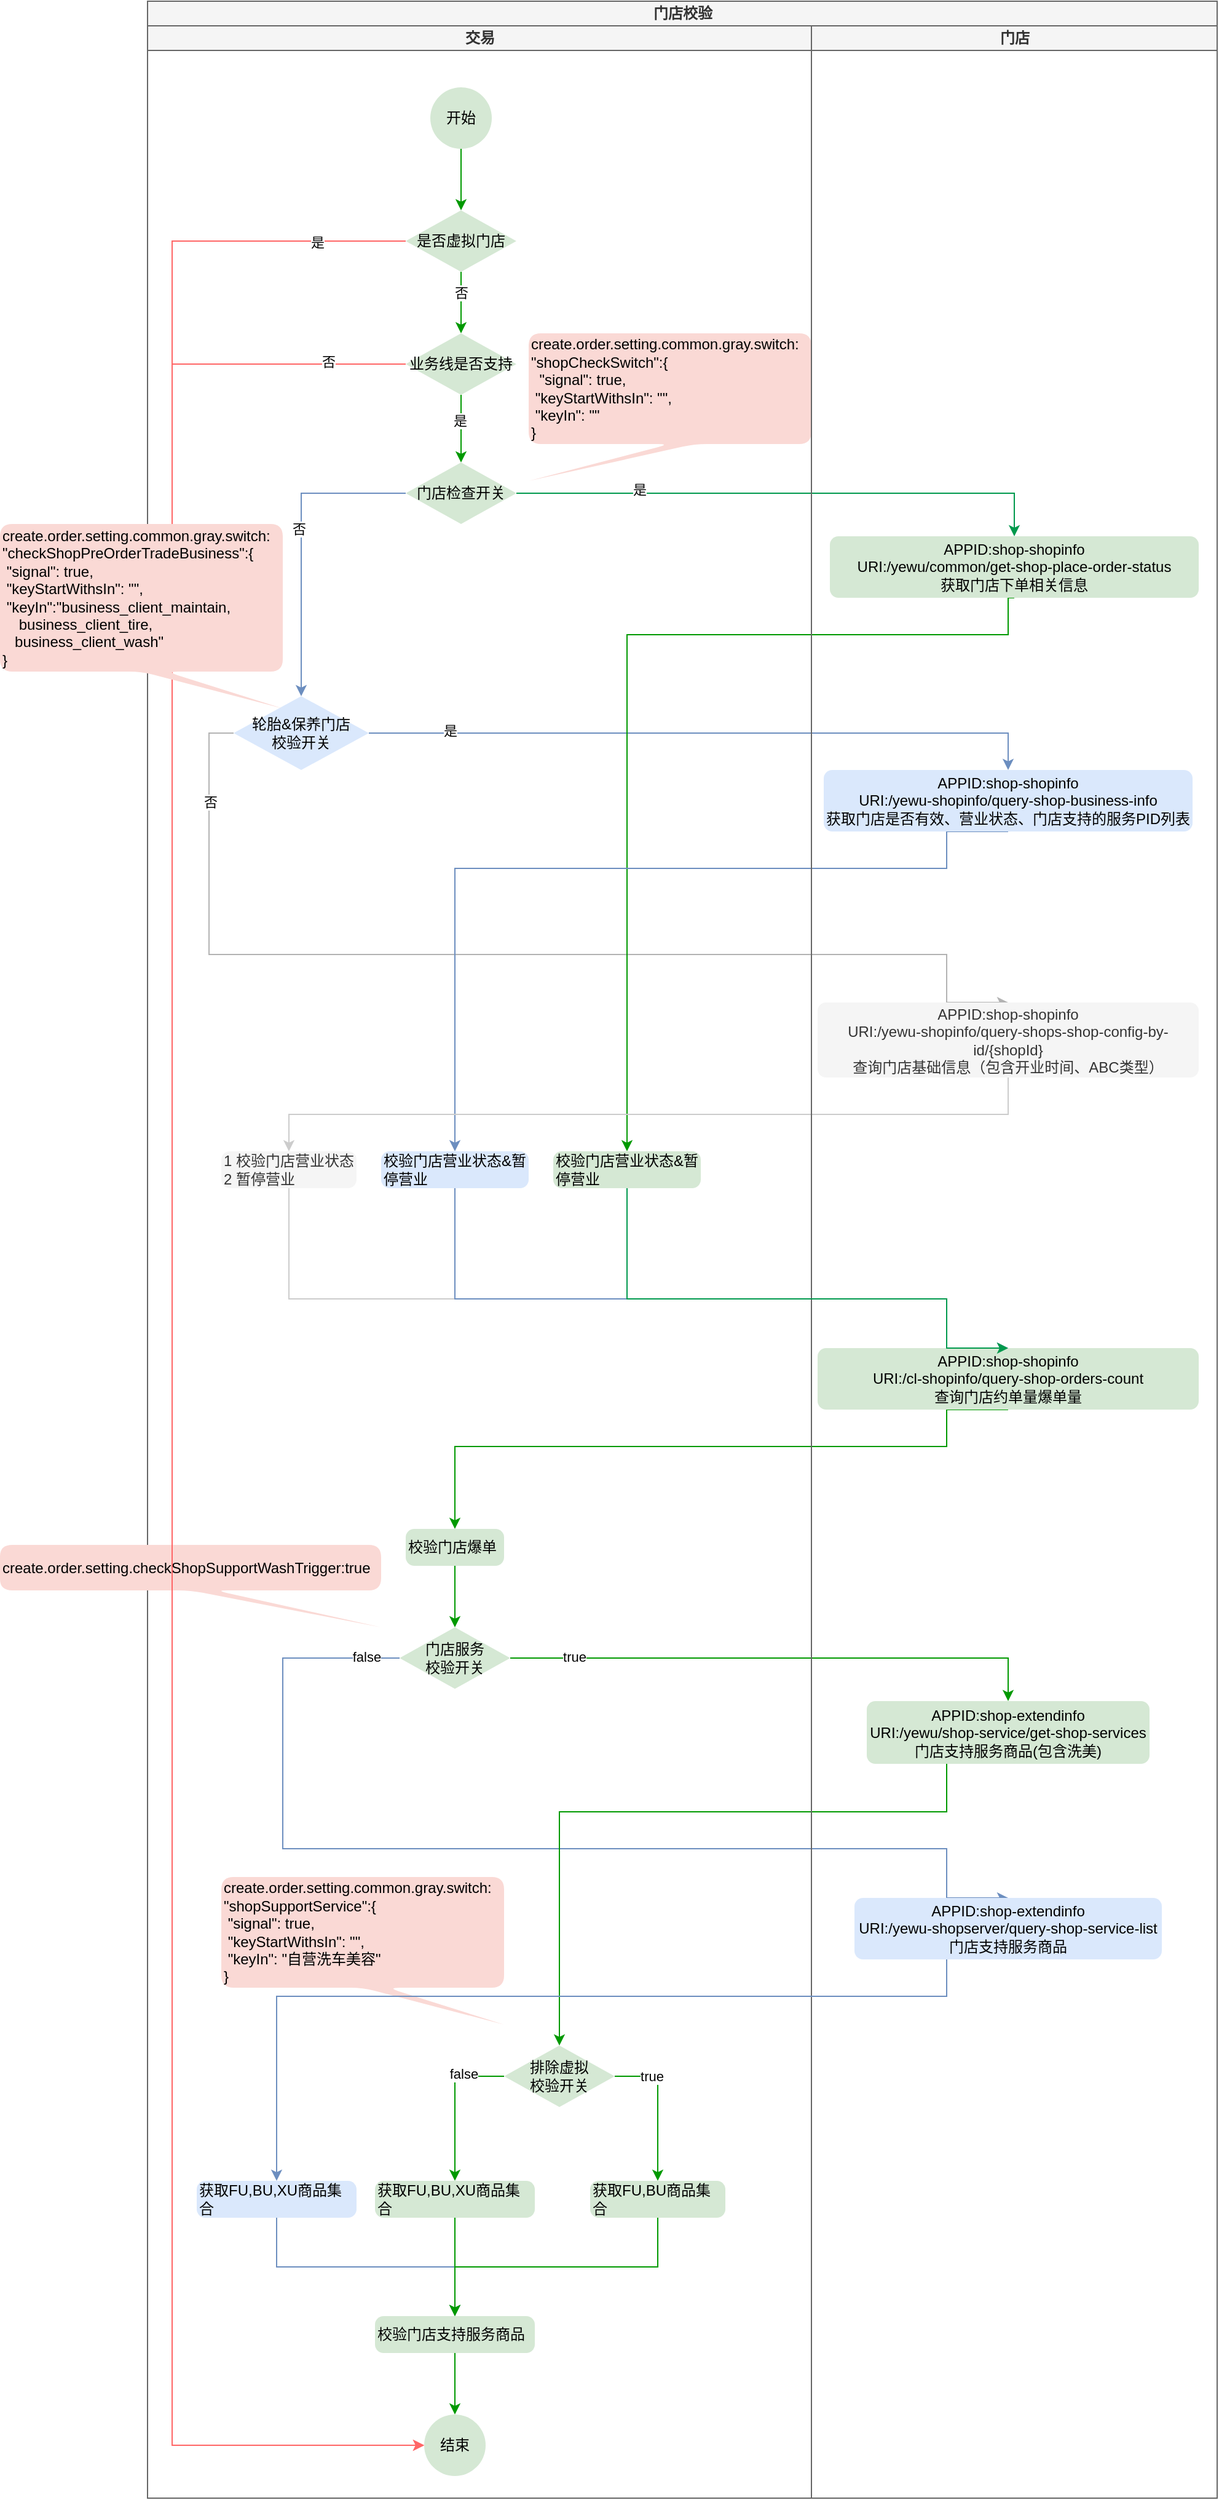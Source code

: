 <mxfile version="21.1.2" type="github">
  <diagram name="第 1 页" id="lylQPRJbhHLtNiqhlF0K">
    <mxGraphModel dx="1434" dy="708" grid="1" gridSize="10" guides="1" tooltips="1" connect="1" arrows="1" fold="1" page="1" pageScale="1" pageWidth="827" pageHeight="1169" math="0" shadow="0">
      <root>
        <mxCell id="0" />
        <mxCell id="1" parent="0" />
        <mxCell id="rHSOn81IW71_0ITYkw_M-21" value="门店校验" style="swimlane;childLayout=stackLayout;resizeParent=1;resizeParentMax=0;startSize=20;html=1;strokeColor=#666666;fillColor=#f5f5f5;fontColor=#333333;" vertex="1" parent="1">
          <mxGeometry x="190" y="520" width="870" height="2030" as="geometry" />
        </mxCell>
        <mxCell id="rHSOn81IW71_0ITYkw_M-42" style="edgeStyle=orthogonalEdgeStyle;rounded=0;orthogonalLoop=1;jettySize=auto;html=1;exitX=1;exitY=0.5;exitDx=0;exitDy=0;exitPerimeter=0;strokeColor=#00994D;" edge="1" parent="rHSOn81IW71_0ITYkw_M-21" source="rHSOn81IW71_0ITYkw_M-27" target="rHSOn81IW71_0ITYkw_M-33">
          <mxGeometry relative="1" as="geometry" />
        </mxCell>
        <mxCell id="rHSOn81IW71_0ITYkw_M-76" value="是" style="edgeLabel;html=1;align=center;verticalAlign=middle;resizable=0;points=[];" vertex="1" connectable="0" parent="rHSOn81IW71_0ITYkw_M-42">
          <mxGeometry x="-0.545" y="3" relative="1" as="geometry">
            <mxPoint as="offset" />
          </mxGeometry>
        </mxCell>
        <mxCell id="rHSOn81IW71_0ITYkw_M-45" style="edgeStyle=orthogonalEdgeStyle;rounded=0;orthogonalLoop=1;jettySize=auto;html=1;exitX=1;exitY=0.5;exitDx=0;exitDy=0;exitPerimeter=0;entryX=0.5;entryY=0;entryDx=0;entryDy=0;strokeColor=#6C8EBF;" edge="1" parent="rHSOn81IW71_0ITYkw_M-21" source="rHSOn81IW71_0ITYkw_M-30" target="rHSOn81IW71_0ITYkw_M-38">
          <mxGeometry relative="1" as="geometry" />
        </mxCell>
        <mxCell id="rHSOn81IW71_0ITYkw_M-78" value="是" style="edgeLabel;html=1;align=center;verticalAlign=middle;resizable=0;points=[];" vertex="1" connectable="0" parent="rHSOn81IW71_0ITYkw_M-45">
          <mxGeometry x="-0.762" y="2" relative="1" as="geometry">
            <mxPoint as="offset" />
          </mxGeometry>
        </mxCell>
        <mxCell id="rHSOn81IW71_0ITYkw_M-47" style="edgeStyle=orthogonalEdgeStyle;rounded=0;orthogonalLoop=1;jettySize=auto;html=1;entryX=0.5;entryY=0;entryDx=0;entryDy=0;exitX=0;exitY=0.5;exitDx=0;exitDy=0;exitPerimeter=0;strokeColor=#B3B3B3;" edge="1" parent="rHSOn81IW71_0ITYkw_M-21" source="rHSOn81IW71_0ITYkw_M-30" target="rHSOn81IW71_0ITYkw_M-40">
          <mxGeometry relative="1" as="geometry">
            <Array as="points">
              <mxPoint x="50" y="595" />
              <mxPoint x="50" y="775" />
              <mxPoint x="650" y="775" />
            </Array>
          </mxGeometry>
        </mxCell>
        <mxCell id="rHSOn81IW71_0ITYkw_M-79" value="否" style="edgeLabel;html=1;align=center;verticalAlign=middle;resizable=0;points=[];" vertex="1" connectable="0" parent="rHSOn81IW71_0ITYkw_M-47">
          <mxGeometry x="-0.83" y="1" relative="1" as="geometry">
            <mxPoint as="offset" />
          </mxGeometry>
        </mxCell>
        <mxCell id="rHSOn81IW71_0ITYkw_M-43" style="edgeStyle=orthogonalEdgeStyle;rounded=0;orthogonalLoop=1;jettySize=auto;html=1;exitX=0.5;exitY=1;exitDx=0;exitDy=0;strokeColor=#009900;" edge="1" parent="rHSOn81IW71_0ITYkw_M-21" source="rHSOn81IW71_0ITYkw_M-33" target="rHSOn81IW71_0ITYkw_M-50">
          <mxGeometry relative="1" as="geometry">
            <mxPoint x="370" y="935" as="targetPoint" />
            <Array as="points">
              <mxPoint x="700" y="485" />
              <mxPoint x="700" y="515" />
              <mxPoint x="390" y="515" />
            </Array>
          </mxGeometry>
        </mxCell>
        <mxCell id="rHSOn81IW71_0ITYkw_M-46" style="edgeStyle=orthogonalEdgeStyle;rounded=0;orthogonalLoop=1;jettySize=auto;html=1;exitX=0.5;exitY=1;exitDx=0;exitDy=0;strokeColor=#6C8EBF;entryX=0.5;entryY=0;entryDx=0;entryDy=0;" edge="1" parent="rHSOn81IW71_0ITYkw_M-21" source="rHSOn81IW71_0ITYkw_M-38" target="rHSOn81IW71_0ITYkw_M-51">
          <mxGeometry relative="1" as="geometry">
            <mxPoint x="240" y="935" as="targetPoint" />
            <Array as="points">
              <mxPoint x="650" y="705" />
              <mxPoint x="250" y="705" />
            </Array>
          </mxGeometry>
        </mxCell>
        <mxCell id="rHSOn81IW71_0ITYkw_M-49" style="edgeStyle=orthogonalEdgeStyle;rounded=0;orthogonalLoop=1;jettySize=auto;html=1;exitX=0.5;exitY=1;exitDx=0;exitDy=0;strokeColor=#CCCCCC;entryX=0.5;entryY=0;entryDx=0;entryDy=0;" edge="1" parent="rHSOn81IW71_0ITYkw_M-21" source="rHSOn81IW71_0ITYkw_M-40" target="rHSOn81IW71_0ITYkw_M-61">
          <mxGeometry relative="1" as="geometry">
            <mxPoint x="110" y="935" as="targetPoint" />
          </mxGeometry>
        </mxCell>
        <mxCell id="rHSOn81IW71_0ITYkw_M-73" style="edgeStyle=orthogonalEdgeStyle;rounded=0;orthogonalLoop=1;jettySize=auto;html=1;entryX=0.5;entryY=0;entryDx=0;entryDy=0;strokeColor=#CCCCCC;" edge="1" parent="rHSOn81IW71_0ITYkw_M-21" source="rHSOn81IW71_0ITYkw_M-61" target="rHSOn81IW71_0ITYkw_M-83">
          <mxGeometry relative="1" as="geometry">
            <mxPoint x="250" y="1085" as="targetPoint" />
            <Array as="points">
              <mxPoint x="115" y="1055" />
              <mxPoint x="650" y="1055" />
            </Array>
          </mxGeometry>
        </mxCell>
        <mxCell id="rHSOn81IW71_0ITYkw_M-75" style="edgeStyle=orthogonalEdgeStyle;rounded=0;orthogonalLoop=1;jettySize=auto;html=1;entryX=0.5;entryY=0;entryDx=0;entryDy=0;exitX=0.5;exitY=1;exitDx=0;exitDy=0;strokeColor=#6C8EBF;" edge="1" parent="rHSOn81IW71_0ITYkw_M-21" source="rHSOn81IW71_0ITYkw_M-51" target="rHSOn81IW71_0ITYkw_M-83">
          <mxGeometry relative="1" as="geometry">
            <mxPoint x="250" y="1085" as="targetPoint" />
            <Array as="points">
              <mxPoint x="250" y="1055" />
              <mxPoint x="650" y="1055" />
            </Array>
          </mxGeometry>
        </mxCell>
        <mxCell id="rHSOn81IW71_0ITYkw_M-85" style="edgeStyle=orthogonalEdgeStyle;rounded=0;orthogonalLoop=1;jettySize=auto;html=1;entryX=0.5;entryY=0;entryDx=0;entryDy=0;strokeColor=#009900;exitX=0.5;exitY=1;exitDx=0;exitDy=0;" edge="1" parent="rHSOn81IW71_0ITYkw_M-21" source="rHSOn81IW71_0ITYkw_M-83" target="rHSOn81IW71_0ITYkw_M-86">
          <mxGeometry relative="1" as="geometry">
            <mxPoint x="250" y="1115" as="targetPoint" />
            <mxPoint x="645" y="1095" as="sourcePoint" />
            <Array as="points">
              <mxPoint x="650" y="1175" />
              <mxPoint x="250" y="1175" />
            </Array>
          </mxGeometry>
        </mxCell>
        <mxCell id="rHSOn81IW71_0ITYkw_M-90" style="edgeStyle=orthogonalEdgeStyle;rounded=0;orthogonalLoop=1;jettySize=auto;html=1;entryX=0.5;entryY=0;entryDx=0;entryDy=0;strokeColor=#009900;" edge="1" parent="rHSOn81IW71_0ITYkw_M-21" source="rHSOn81IW71_0ITYkw_M-89" target="rHSOn81IW71_0ITYkw_M-91">
          <mxGeometry relative="1" as="geometry">
            <mxPoint x="630" y="1382" as="targetPoint" />
          </mxGeometry>
        </mxCell>
        <mxCell id="rHSOn81IW71_0ITYkw_M-96" value="true" style="edgeLabel;html=1;align=center;verticalAlign=middle;resizable=0;points=[];" vertex="1" connectable="0" parent="rHSOn81IW71_0ITYkw_M-90">
          <mxGeometry x="-0.767" y="1" relative="1" as="geometry">
            <mxPoint as="offset" />
          </mxGeometry>
        </mxCell>
        <mxCell id="rHSOn81IW71_0ITYkw_M-93" style="edgeStyle=orthogonalEdgeStyle;rounded=0;orthogonalLoop=1;jettySize=auto;html=1;entryX=0.5;entryY=0;entryDx=0;entryDy=0;strokeColor=#6C8EBF;" edge="1" parent="rHSOn81IW71_0ITYkw_M-21" source="rHSOn81IW71_0ITYkw_M-89" target="rHSOn81IW71_0ITYkw_M-94">
          <mxGeometry relative="1" as="geometry">
            <mxPoint x="650" y="1622" as="targetPoint" />
            <Array as="points">
              <mxPoint x="110" y="1347" />
              <mxPoint x="110" y="1502" />
              <mxPoint x="650" y="1502" />
            </Array>
          </mxGeometry>
        </mxCell>
        <mxCell id="rHSOn81IW71_0ITYkw_M-97" value="false" style="edgeLabel;html=1;align=center;verticalAlign=middle;resizable=0;points=[];" vertex="1" connectable="0" parent="rHSOn81IW71_0ITYkw_M-93">
          <mxGeometry x="-0.939" y="-1" relative="1" as="geometry">
            <mxPoint as="offset" />
          </mxGeometry>
        </mxCell>
        <mxCell id="rHSOn81IW71_0ITYkw_M-92" style="edgeStyle=orthogonalEdgeStyle;rounded=0;orthogonalLoop=1;jettySize=auto;html=1;strokeColor=#009900;entryX=0.5;entryY=0;entryDx=0;entryDy=0;entryPerimeter=0;" edge="1" parent="rHSOn81IW71_0ITYkw_M-21" source="rHSOn81IW71_0ITYkw_M-91" target="rHSOn81IW71_0ITYkw_M-98">
          <mxGeometry relative="1" as="geometry">
            <mxPoint x="320" y="1662" as="targetPoint" />
            <Array as="points">
              <mxPoint x="650" y="1472" />
              <mxPoint x="335" y="1472" />
            </Array>
          </mxGeometry>
        </mxCell>
        <mxCell id="rHSOn81IW71_0ITYkw_M-22" value="交易" style="swimlane;startSize=20;html=1;fillColor=#f5f5f5;fontColor=#333333;strokeColor=#666666;" vertex="1" parent="rHSOn81IW71_0ITYkw_M-21">
          <mxGeometry y="20" width="540" height="2010" as="geometry" />
        </mxCell>
        <mxCell id="rHSOn81IW71_0ITYkw_M-26" style="edgeStyle=orthogonalEdgeStyle;rounded=0;orthogonalLoop=1;jettySize=auto;html=1;strokeColor=#009900;entryX=0.5;entryY=0;entryDx=0;entryDy=0;entryPerimeter=0;" edge="1" parent="rHSOn81IW71_0ITYkw_M-22" source="rHSOn81IW71_0ITYkw_M-25" target="rHSOn81IW71_0ITYkw_M-165">
          <mxGeometry relative="1" as="geometry">
            <mxPoint x="255" y="140" as="targetPoint" />
          </mxGeometry>
        </mxCell>
        <mxCell id="rHSOn81IW71_0ITYkw_M-25" value="开始" style="strokeWidth=1;html=1;shape=mxgraph.flowchart.start_2;whiteSpace=wrap;fillColor=#d5e8d4;strokeColor=none;" vertex="1" parent="rHSOn81IW71_0ITYkw_M-22">
          <mxGeometry x="230" y="50" width="50" height="50" as="geometry" />
        </mxCell>
        <mxCell id="rHSOn81IW71_0ITYkw_M-44" style="edgeStyle=orthogonalEdgeStyle;rounded=0;orthogonalLoop=1;jettySize=auto;html=1;exitX=0;exitY=0.5;exitDx=0;exitDy=0;exitPerimeter=0;strokeColor=#6C8EBF;" edge="1" parent="rHSOn81IW71_0ITYkw_M-22" source="rHSOn81IW71_0ITYkw_M-27" target="rHSOn81IW71_0ITYkw_M-30">
          <mxGeometry relative="1" as="geometry" />
        </mxCell>
        <mxCell id="rHSOn81IW71_0ITYkw_M-80" value="否" style="edgeLabel;html=1;align=center;verticalAlign=middle;resizable=0;points=[];" vertex="1" connectable="0" parent="rHSOn81IW71_0ITYkw_M-44">
          <mxGeometry x="-0.088" y="-2" relative="1" as="geometry">
            <mxPoint as="offset" />
          </mxGeometry>
        </mxCell>
        <mxCell id="rHSOn81IW71_0ITYkw_M-27" value="门店检查开关" style="strokeWidth=1;html=1;shape=mxgraph.flowchart.decision;whiteSpace=wrap;fillColor=#d5e8d4;strokeColor=none;" vertex="1" parent="rHSOn81IW71_0ITYkw_M-22">
          <mxGeometry x="210" y="355" width="90" height="50" as="geometry" />
        </mxCell>
        <mxCell id="rHSOn81IW71_0ITYkw_M-30" value="轮胎&amp;amp;保养门店&lt;br&gt;校验开关" style="strokeWidth=1;html=1;shape=mxgraph.flowchart.decision;whiteSpace=wrap;fillColor=#dae8fc;strokeColor=none;" vertex="1" parent="rHSOn81IW71_0ITYkw_M-22">
          <mxGeometry x="70" y="545" width="110" height="60" as="geometry" />
        </mxCell>
        <mxCell id="rHSOn81IW71_0ITYkw_M-50" value="&lt;div&gt;校验门店营业状态&amp;amp;暂停营业&lt;/div&gt;" style="rounded=1;whiteSpace=wrap;html=1;absoluteArcSize=1;arcSize=14;strokeWidth=1;align=left;strokeColor=none;fillColor=#d5e8d4;" vertex="1" parent="rHSOn81IW71_0ITYkw_M-22">
          <mxGeometry x="330" y="915" width="120" height="30" as="geometry" />
        </mxCell>
        <mxCell id="rHSOn81IW71_0ITYkw_M-51" value="&lt;div&gt;校验门店营业状态&amp;amp;暂停营业&lt;/div&gt;" style="rounded=1;whiteSpace=wrap;html=1;absoluteArcSize=1;arcSize=14;strokeWidth=1;align=left;strokeColor=none;fillColor=#dae8fc;" vertex="1" parent="rHSOn81IW71_0ITYkw_M-22">
          <mxGeometry x="190" y="915" width="120" height="30" as="geometry" />
        </mxCell>
        <mxCell id="rHSOn81IW71_0ITYkw_M-61" value="&lt;div&gt;1 校验门店营业状态&lt;/div&gt;&lt;div&gt;2 暂停营业&lt;/div&gt;" style="rounded=1;whiteSpace=wrap;html=1;absoluteArcSize=1;arcSize=14;strokeWidth=1;align=left;strokeColor=none;fillColor=#f5f5f5;fontColor=#333333;" vertex="1" parent="rHSOn81IW71_0ITYkw_M-22">
          <mxGeometry x="60" y="915" width="110" height="30" as="geometry" />
        </mxCell>
        <mxCell id="rHSOn81IW71_0ITYkw_M-82" value="结束" style="strokeWidth=1;html=1;shape=mxgraph.flowchart.start_2;whiteSpace=wrap;fillColor=#d5e8d4;strokeColor=none;" vertex="1" parent="rHSOn81IW71_0ITYkw_M-22">
          <mxGeometry x="225" y="1942" width="50" height="50" as="geometry" />
        </mxCell>
        <mxCell id="rHSOn81IW71_0ITYkw_M-88" style="edgeStyle=orthogonalEdgeStyle;rounded=0;orthogonalLoop=1;jettySize=auto;html=1;exitX=0.5;exitY=1;exitDx=0;exitDy=0;entryX=0.5;entryY=0;entryDx=0;entryDy=0;entryPerimeter=0;strokeColor=#009900;" edge="1" parent="rHSOn81IW71_0ITYkw_M-22" source="rHSOn81IW71_0ITYkw_M-86" target="rHSOn81IW71_0ITYkw_M-89">
          <mxGeometry relative="1" as="geometry">
            <mxPoint x="250" y="1292" as="targetPoint" />
          </mxGeometry>
        </mxCell>
        <mxCell id="rHSOn81IW71_0ITYkw_M-86" value="&lt;div&gt;校验门店爆单&lt;/div&gt;" style="rounded=1;whiteSpace=wrap;html=1;absoluteArcSize=1;arcSize=14;strokeWidth=1;align=left;strokeColor=none;fillColor=#d5e8d4;" vertex="1" parent="rHSOn81IW71_0ITYkw_M-22">
          <mxGeometry x="210" y="1222" width="80" height="30" as="geometry" />
        </mxCell>
        <mxCell id="rHSOn81IW71_0ITYkw_M-89" value="门店服务&lt;br&gt;校验开关" style="strokeWidth=1;html=1;shape=mxgraph.flowchart.decision;whiteSpace=wrap;fillColor=#d5e8d4;strokeColor=none;" vertex="1" parent="rHSOn81IW71_0ITYkw_M-22">
          <mxGeometry x="205" y="1302" width="90" height="50" as="geometry" />
        </mxCell>
        <mxCell id="rHSOn81IW71_0ITYkw_M-99" style="edgeStyle=orthogonalEdgeStyle;rounded=0;orthogonalLoop=1;jettySize=auto;html=1;entryX=0.5;entryY=0;entryDx=0;entryDy=0;strokeColor=#009900;" edge="1" parent="rHSOn81IW71_0ITYkw_M-22" source="rHSOn81IW71_0ITYkw_M-98" target="rHSOn81IW71_0ITYkw_M-151">
          <mxGeometry relative="1" as="geometry">
            <mxPoint x="400" y="1732" as="targetPoint" />
            <Array as="points">
              <mxPoint x="415" y="1667" />
            </Array>
          </mxGeometry>
        </mxCell>
        <mxCell id="rHSOn81IW71_0ITYkw_M-156" value="true" style="edgeLabel;html=1;align=center;verticalAlign=middle;resizable=0;points=[];" vertex="1" connectable="0" parent="rHSOn81IW71_0ITYkw_M-99">
          <mxGeometry x="-0.5" relative="1" as="geometry">
            <mxPoint as="offset" />
          </mxGeometry>
        </mxCell>
        <mxCell id="rHSOn81IW71_0ITYkw_M-100" style="edgeStyle=orthogonalEdgeStyle;rounded=0;orthogonalLoop=1;jettySize=auto;html=1;entryX=0.5;entryY=0;entryDx=0;entryDy=0;strokeColor=#009900;" edge="1" parent="rHSOn81IW71_0ITYkw_M-22" source="rHSOn81IW71_0ITYkw_M-98" target="rHSOn81IW71_0ITYkw_M-103">
          <mxGeometry relative="1" as="geometry">
            <mxPoint x="240" y="1732" as="targetPoint" />
            <Array as="points">
              <mxPoint x="250" y="1667" />
            </Array>
          </mxGeometry>
        </mxCell>
        <mxCell id="rHSOn81IW71_0ITYkw_M-157" value="false" style="edgeLabel;html=1;align=center;verticalAlign=middle;resizable=0;points=[];" vertex="1" connectable="0" parent="rHSOn81IW71_0ITYkw_M-100">
          <mxGeometry x="-0.472" y="-2" relative="1" as="geometry">
            <mxPoint as="offset" />
          </mxGeometry>
        </mxCell>
        <mxCell id="rHSOn81IW71_0ITYkw_M-98" value="排除虚拟&lt;br&gt;校验开关" style="strokeWidth=1;html=1;shape=mxgraph.flowchart.decision;whiteSpace=wrap;fillColor=#d5e8d4;strokeColor=none;" vertex="1" parent="rHSOn81IW71_0ITYkw_M-22">
          <mxGeometry x="290" y="1642" width="90" height="50" as="geometry" />
        </mxCell>
        <mxCell id="rHSOn81IW71_0ITYkw_M-155" style="edgeStyle=orthogonalEdgeStyle;rounded=0;orthogonalLoop=1;jettySize=auto;html=1;entryX=0.5;entryY=0;entryDx=0;entryDy=0;entryPerimeter=0;strokeColor=#009900;" edge="1" parent="rHSOn81IW71_0ITYkw_M-22" source="rHSOn81IW71_0ITYkw_M-101" target="rHSOn81IW71_0ITYkw_M-82">
          <mxGeometry relative="1" as="geometry" />
        </mxCell>
        <mxCell id="rHSOn81IW71_0ITYkw_M-101" value="&lt;div&gt;校验门店支持服务商品&lt;/div&gt;" style="rounded=1;whiteSpace=wrap;html=1;absoluteArcSize=1;arcSize=14;strokeWidth=1;align=left;strokeColor=none;fillColor=#d5e8d4;" vertex="1" parent="rHSOn81IW71_0ITYkw_M-22">
          <mxGeometry x="185" y="1862" width="130" height="30" as="geometry" />
        </mxCell>
        <mxCell id="rHSOn81IW71_0ITYkw_M-152" style="edgeStyle=orthogonalEdgeStyle;rounded=0;orthogonalLoop=1;jettySize=auto;html=1;exitX=0.5;exitY=1;exitDx=0;exitDy=0;entryX=0.5;entryY=0;entryDx=0;entryDy=0;strokeColor=#6C8EBF;" edge="1" parent="rHSOn81IW71_0ITYkw_M-22" source="rHSOn81IW71_0ITYkw_M-102" target="rHSOn81IW71_0ITYkw_M-101">
          <mxGeometry relative="1" as="geometry" />
        </mxCell>
        <mxCell id="rHSOn81IW71_0ITYkw_M-102" value="获取FU,BU,XU&lt;span style=&quot;background-color: initial;&quot;&gt;商品集合&lt;/span&gt;" style="rounded=1;whiteSpace=wrap;html=1;absoluteArcSize=1;arcSize=14;strokeWidth=1;align=left;strokeColor=none;fillColor=#dae8fc;" vertex="1" parent="rHSOn81IW71_0ITYkw_M-22">
          <mxGeometry x="40" y="1752" width="130" height="30" as="geometry" />
        </mxCell>
        <mxCell id="rHSOn81IW71_0ITYkw_M-153" style="edgeStyle=orthogonalEdgeStyle;rounded=0;orthogonalLoop=1;jettySize=auto;html=1;entryX=0.5;entryY=0;entryDx=0;entryDy=0;strokeColor=#009900;" edge="1" parent="rHSOn81IW71_0ITYkw_M-22" source="rHSOn81IW71_0ITYkw_M-103" target="rHSOn81IW71_0ITYkw_M-101">
          <mxGeometry relative="1" as="geometry" />
        </mxCell>
        <mxCell id="rHSOn81IW71_0ITYkw_M-103" value="获取FU,BU,XU&lt;span style=&quot;background-color: initial;&quot;&gt;商品集合&lt;/span&gt;" style="rounded=1;whiteSpace=wrap;html=1;absoluteArcSize=1;arcSize=14;strokeWidth=1;align=left;strokeColor=none;fillColor=#d5e8d4;" vertex="1" parent="rHSOn81IW71_0ITYkw_M-22">
          <mxGeometry x="185" y="1752" width="130" height="30" as="geometry" />
        </mxCell>
        <mxCell id="rHSOn81IW71_0ITYkw_M-154" style="edgeStyle=orthogonalEdgeStyle;rounded=0;orthogonalLoop=1;jettySize=auto;html=1;entryX=0.5;entryY=0;entryDx=0;entryDy=0;strokeColor=#009900;" edge="1" parent="rHSOn81IW71_0ITYkw_M-22" source="rHSOn81IW71_0ITYkw_M-151" target="rHSOn81IW71_0ITYkw_M-101">
          <mxGeometry relative="1" as="geometry">
            <Array as="points">
              <mxPoint x="415" y="1822" />
              <mxPoint x="250" y="1822" />
            </Array>
          </mxGeometry>
        </mxCell>
        <mxCell id="rHSOn81IW71_0ITYkw_M-151" value="获取FU,BU&lt;span style=&quot;background-color: initial;&quot;&gt;商品集合&lt;/span&gt;" style="rounded=1;whiteSpace=wrap;html=1;absoluteArcSize=1;arcSize=14;strokeWidth=1;align=left;strokeColor=none;fillColor=#d5e8d4;" vertex="1" parent="rHSOn81IW71_0ITYkw_M-22">
          <mxGeometry x="360" y="1752" width="110" height="30" as="geometry" />
        </mxCell>
        <mxCell id="rHSOn81IW71_0ITYkw_M-162" value="create.order.setting.checkShopSupportWashTrigger:true" style="shape=callout;whiteSpace=wrap;html=1;perimeter=calloutPerimeter;position2=1;fillColor=#fad9d5;strokeColor=none;rounded=1;align=left;" vertex="1" parent="rHSOn81IW71_0ITYkw_M-22">
          <mxGeometry x="-120" y="1235" width="310" height="67" as="geometry" />
        </mxCell>
        <mxCell id="rHSOn81IW71_0ITYkw_M-163" value="create.order.setting.common.gray.switch:&lt;br&gt;&lt;div style=&quot;&quot;&gt;&lt;span style=&quot;background-color: initial;&quot;&gt;&quot;shopSupportService&quot;:&lt;/span&gt;{&lt;/div&gt;&lt;div&gt;&lt;span style=&quot;&quot;&gt;	&lt;/span&gt;&lt;span style=&quot;white-space: pre;&quot;&gt;	&lt;/span&gt;&quot;signal&quot;: true,&lt;/div&gt;&lt;div&gt;&lt;span style=&quot;&quot;&gt;	&lt;/span&gt;&lt;span style=&quot;white-space: pre;&quot;&gt;	&lt;/span&gt;&quot;keyStartWithsIn&quot;: &quot;&quot;,&lt;/div&gt;&lt;div&gt;&lt;span style=&quot;&quot;&gt;	&lt;/span&gt;&lt;span style=&quot;white-space: pre;&quot;&gt;	&lt;/span&gt;&quot;keyIn&quot;: &quot;自营洗车美容&quot;&lt;/div&gt;&lt;div&gt;}&lt;/div&gt;" style="shape=callout;whiteSpace=wrap;html=1;perimeter=calloutPerimeter;position2=1;fillColor=#fad9d5;strokeColor=none;rounded=1;align=left;" vertex="1" parent="rHSOn81IW71_0ITYkw_M-22">
          <mxGeometry x="60" y="1505" width="230" height="120" as="geometry" />
        </mxCell>
        <mxCell id="rHSOn81IW71_0ITYkw_M-159" value="create.order.setting.common.gray.switch:&lt;br&gt;&lt;div style=&quot;&quot;&gt;&lt;span style=&quot;background-color: initial;&quot;&gt;&quot;shopCheckSwitch&quot;:&lt;/span&gt;{&lt;/div&gt;&lt;div&gt;&lt;span style=&quot;&quot;&gt;&lt;/span&gt;&amp;nbsp;&lt;span style=&quot;white-space: pre;&quot;&gt;	&lt;/span&gt;&quot;signal&quot;: true,&lt;/div&gt;&lt;div&gt;&lt;span style=&quot;&quot;&gt;	&lt;/span&gt;&lt;span style=&quot;white-space: pre;&quot;&gt;	&lt;/span&gt;&quot;keyStartWithsIn&quot;: &quot;&quot;,&lt;/div&gt;&lt;div&gt;&lt;span style=&quot;&quot;&gt;	&lt;/span&gt;&lt;span style=&quot;white-space: pre;&quot;&gt;	&lt;/span&gt;&quot;keyIn&quot;: &quot;&quot;&lt;/div&gt;&lt;div&gt;}&lt;/div&gt;" style="shape=callout;whiteSpace=wrap;html=1;perimeter=calloutPerimeter;position2=0;fillColor=#fad9d5;strokeColor=none;rounded=1;align=left;" vertex="1" parent="rHSOn81IW71_0ITYkw_M-22">
          <mxGeometry x="310" y="250" width="230" height="120" as="geometry" />
        </mxCell>
        <mxCell id="rHSOn81IW71_0ITYkw_M-167" style="edgeStyle=orthogonalEdgeStyle;rounded=0;orthogonalLoop=1;jettySize=auto;html=1;entryX=0.5;entryY=0;entryDx=0;entryDy=0;entryPerimeter=0;strokeColor=#009900;exitX=0.5;exitY=1;exitDx=0;exitDy=0;exitPerimeter=0;" edge="1" parent="rHSOn81IW71_0ITYkw_M-22" source="rHSOn81IW71_0ITYkw_M-165" target="rHSOn81IW71_0ITYkw_M-164">
          <mxGeometry relative="1" as="geometry">
            <Array as="points">
              <mxPoint x="255" y="230" />
              <mxPoint x="255" y="230" />
            </Array>
          </mxGeometry>
        </mxCell>
        <mxCell id="rHSOn81IW71_0ITYkw_M-173" value="否" style="edgeLabel;html=1;align=center;verticalAlign=middle;resizable=0;points=[];" vertex="1" connectable="0" parent="rHSOn81IW71_0ITYkw_M-167">
          <mxGeometry x="-0.311" relative="1" as="geometry">
            <mxPoint as="offset" />
          </mxGeometry>
        </mxCell>
        <mxCell id="rHSOn81IW71_0ITYkw_M-169" style="edgeStyle=orthogonalEdgeStyle;rounded=0;orthogonalLoop=1;jettySize=auto;html=1;entryX=0;entryY=0.5;entryDx=0;entryDy=0;entryPerimeter=0;strokeColor=#FF6666;" edge="1" parent="rHSOn81IW71_0ITYkw_M-22" source="rHSOn81IW71_0ITYkw_M-165" target="rHSOn81IW71_0ITYkw_M-82">
          <mxGeometry relative="1" as="geometry">
            <Array as="points">
              <mxPoint x="20" y="175" />
              <mxPoint x="20" y="1967" />
            </Array>
          </mxGeometry>
        </mxCell>
        <mxCell id="rHSOn81IW71_0ITYkw_M-171" value="是" style="edgeLabel;html=1;align=center;verticalAlign=middle;resizable=0;points=[];" vertex="1" connectable="0" parent="rHSOn81IW71_0ITYkw_M-169">
          <mxGeometry x="-0.934" y="1" relative="1" as="geometry">
            <mxPoint as="offset" />
          </mxGeometry>
        </mxCell>
        <mxCell id="rHSOn81IW71_0ITYkw_M-165" value="是否虚拟门店" style="strokeWidth=1;html=1;shape=mxgraph.flowchart.decision;whiteSpace=wrap;fillColor=#d5e8d4;strokeColor=none;" vertex="1" parent="rHSOn81IW71_0ITYkw_M-22">
          <mxGeometry x="210" y="150" width="90" height="50" as="geometry" />
        </mxCell>
        <mxCell id="rHSOn81IW71_0ITYkw_M-168" style="edgeStyle=orthogonalEdgeStyle;rounded=0;orthogonalLoop=1;jettySize=auto;html=1;entryX=0.5;entryY=0;entryDx=0;entryDy=0;entryPerimeter=0;strokeColor=#009900;" edge="1" parent="rHSOn81IW71_0ITYkw_M-22" source="rHSOn81IW71_0ITYkw_M-164" target="rHSOn81IW71_0ITYkw_M-27">
          <mxGeometry relative="1" as="geometry">
            <Array as="points">
              <mxPoint x="255" y="320" />
              <mxPoint x="255" y="320" />
            </Array>
          </mxGeometry>
        </mxCell>
        <mxCell id="rHSOn81IW71_0ITYkw_M-176" value="是" style="edgeLabel;html=1;align=center;verticalAlign=middle;resizable=0;points=[];" vertex="1" connectable="0" parent="rHSOn81IW71_0ITYkw_M-168">
          <mxGeometry x="-0.244" y="-1" relative="1" as="geometry">
            <mxPoint as="offset" />
          </mxGeometry>
        </mxCell>
        <mxCell id="rHSOn81IW71_0ITYkw_M-170" style="edgeStyle=orthogonalEdgeStyle;rounded=0;orthogonalLoop=1;jettySize=auto;html=1;entryX=0;entryY=0.5;entryDx=0;entryDy=0;entryPerimeter=0;strokeColor=#FF6666;" edge="1" parent="rHSOn81IW71_0ITYkw_M-22" source="rHSOn81IW71_0ITYkw_M-164" target="rHSOn81IW71_0ITYkw_M-82">
          <mxGeometry relative="1" as="geometry">
            <Array as="points">
              <mxPoint x="20" y="275" />
              <mxPoint x="20" y="1967" />
            </Array>
          </mxGeometry>
        </mxCell>
        <mxCell id="rHSOn81IW71_0ITYkw_M-175" value="否" style="edgeLabel;html=1;align=center;verticalAlign=middle;resizable=0;points=[];" vertex="1" connectable="0" parent="rHSOn81IW71_0ITYkw_M-170">
          <mxGeometry x="-0.939" y="-2" relative="1" as="geometry">
            <mxPoint as="offset" />
          </mxGeometry>
        </mxCell>
        <mxCell id="rHSOn81IW71_0ITYkw_M-164" value="业务线是否支持" style="strokeWidth=1;html=1;shape=mxgraph.flowchart.decision;whiteSpace=wrap;fillColor=#d5e8d4;strokeColor=none;" vertex="1" parent="rHSOn81IW71_0ITYkw_M-22">
          <mxGeometry x="210" y="250" width="90" height="50" as="geometry" />
        </mxCell>
        <mxCell id="rHSOn81IW71_0ITYkw_M-161" value="create.order.setting.common.gray.switch:&lt;br&gt;&lt;div style=&quot;&quot;&gt;&lt;span style=&quot;background-color: initial;&quot;&gt;&quot;checkShopPreOrderTradeBusiness&quot;:&lt;/span&gt;{&lt;/div&gt;&lt;div&gt;&lt;span style=&quot;&quot;&gt;	&lt;/span&gt;&lt;span style=&quot;white-space: pre;&quot;&gt;	&lt;/span&gt;&quot;signal&quot;: true,&lt;/div&gt;&lt;div&gt;&lt;span style=&quot;&quot;&gt;	&lt;/span&gt;&lt;span style=&quot;white-space: pre;&quot;&gt;	&lt;/span&gt;&quot;keyStartWithsIn&quot;: &quot;&quot;,&lt;/div&gt;&lt;div&gt;&lt;span style=&quot;&quot;&gt;	&lt;/span&gt;&lt;span style=&quot;white-space: pre;&quot;&gt;	&lt;/span&gt;&quot;keyIn&quot;:&quot;business_client_maintain,&lt;/div&gt;&lt;div&gt;&lt;span style=&quot;white-space: pre;&quot;&gt;	&lt;/span&gt;&lt;span style=&quot;white-space: pre;&quot;&gt;	&amp;nbsp;&lt;span style=&quot;white-space: pre;&quot;&gt;	&lt;/span&gt;&lt;/span&gt;business_client_tire,&lt;/div&gt;&lt;div&gt;&lt;span style=&quot;white-space: pre;&quot;&gt;	&lt;/span&gt;&lt;span style=&quot;white-space: pre;&quot;&gt;	&lt;span style=&quot;white-space: pre;&quot;&gt;	&lt;/span&gt;&lt;/span&gt;business_client_wash&quot;&lt;/div&gt;&lt;div&gt;}&lt;/div&gt;" style="shape=callout;whiteSpace=wrap;html=1;perimeter=calloutPerimeter;position2=1;fillColor=#fad9d5;strokeColor=none;rounded=1;align=left;" vertex="1" parent="rHSOn81IW71_0ITYkw_M-22">
          <mxGeometry x="-120" y="405" width="230" height="150" as="geometry" />
        </mxCell>
        <mxCell id="rHSOn81IW71_0ITYkw_M-23" value="门店" style="swimlane;startSize=20;html=1;fillColor=#f5f5f5;fontColor=#333333;strokeColor=#666666;" vertex="1" parent="rHSOn81IW71_0ITYkw_M-21">
          <mxGeometry x="540" y="20" width="330" height="2010" as="geometry" />
        </mxCell>
        <mxCell id="rHSOn81IW71_0ITYkw_M-33" value="&lt;div&gt;APPID:shop-shopinfo&lt;/div&gt;&lt;div&gt;URI:/yewu/common/get-shop-place-order-status&lt;/div&gt;&lt;div&gt;获取门店下单相关信息&lt;br&gt;&lt;/div&gt;" style="rounded=1;whiteSpace=wrap;html=1;absoluteArcSize=1;arcSize=14;strokeWidth=1;strokeColor=none;fillColor=#d5e8d4;" vertex="1" parent="rHSOn81IW71_0ITYkw_M-23">
          <mxGeometry x="15" y="415" width="300" height="50" as="geometry" />
        </mxCell>
        <mxCell id="rHSOn81IW71_0ITYkw_M-38" value="&lt;div&gt;APPID:shop-shopinfo&lt;/div&gt;&lt;div&gt;URI:/yewu-shopinfo/query-shop-business-info&lt;/div&gt;&lt;div&gt;获取门店是否有效、营业状态、门店支持的服务PID列表&lt;br&gt;&lt;/div&gt;" style="rounded=1;whiteSpace=wrap;html=1;absoluteArcSize=1;arcSize=14;strokeWidth=1;strokeColor=none;fillColor=#dae8fc;" vertex="1" parent="rHSOn81IW71_0ITYkw_M-23">
          <mxGeometry x="10" y="605" width="300" height="50" as="geometry" />
        </mxCell>
        <mxCell id="rHSOn81IW71_0ITYkw_M-40" value="&lt;div&gt;APPID:shop-shopinfo&lt;/div&gt;&lt;div&gt;URI:/yewu-shopinfo/query-shops-shop-config-by-id/{shopId}&lt;/div&gt;&lt;div&gt;查询门店基础信息（包含开业时间、ABC类型）&lt;br&gt;&lt;/div&gt;" style="rounded=1;whiteSpace=wrap;html=1;absoluteArcSize=1;arcSize=14;strokeWidth=1;strokeColor=none;fillColor=#f5f5f5;fontColor=#333333;" vertex="1" parent="rHSOn81IW71_0ITYkw_M-23">
          <mxGeometry x="5" y="794" width="310" height="61" as="geometry" />
        </mxCell>
        <mxCell id="rHSOn81IW71_0ITYkw_M-83" value="&lt;div&gt;APPID:shop-shopinfo&lt;/div&gt;&lt;div&gt;URI:/cl-shopinfo/query-shop-orders-count&lt;/div&gt;&lt;div&gt;查询门店约单量爆单量&lt;br&gt;&lt;/div&gt;" style="rounded=1;whiteSpace=wrap;html=1;absoluteArcSize=1;arcSize=14;strokeWidth=1;strokeColor=none;fillColor=#d5e8d4;" vertex="1" parent="rHSOn81IW71_0ITYkw_M-23">
          <mxGeometry x="5" y="1075" width="310" height="50" as="geometry" />
        </mxCell>
        <mxCell id="rHSOn81IW71_0ITYkw_M-91" value="&lt;div&gt;APPID:shop-extendinfo&lt;/div&gt;&lt;div&gt;URI:/yewu/shop-service/get-shop-services&lt;/div&gt;&lt;div&gt;门店支持服务商品(包含洗美)&lt;br&gt;&lt;/div&gt;" style="rounded=1;whiteSpace=wrap;html=1;absoluteArcSize=1;arcSize=14;strokeWidth=1;strokeColor=none;fillColor=#d5e8d4;" vertex="1" parent="rHSOn81IW71_0ITYkw_M-23">
          <mxGeometry x="45" y="1362" width="230" height="51" as="geometry" />
        </mxCell>
        <mxCell id="rHSOn81IW71_0ITYkw_M-94" value="&lt;div&gt;APPID:shop-extendinfo&lt;/div&gt;&lt;div&gt;URI:/yewu-shopserver/query-shop-service-list&lt;/div&gt;&lt;div&gt;门店支持服务商品&lt;br&gt;&lt;/div&gt;" style="rounded=1;whiteSpace=wrap;html=1;absoluteArcSize=1;arcSize=14;strokeWidth=1;strokeColor=none;fillColor=#dae8fc;" vertex="1" parent="rHSOn81IW71_0ITYkw_M-23">
          <mxGeometry x="35" y="1522" width="250" height="50" as="geometry" />
        </mxCell>
        <mxCell id="rHSOn81IW71_0ITYkw_M-95" style="edgeStyle=orthogonalEdgeStyle;rounded=0;orthogonalLoop=1;jettySize=auto;html=1;entryX=0.5;entryY=0;entryDx=0;entryDy=0;strokeColor=#6C8EBF;" edge="1" parent="rHSOn81IW71_0ITYkw_M-21" source="rHSOn81IW71_0ITYkw_M-94" target="rHSOn81IW71_0ITYkw_M-102">
          <mxGeometry relative="1" as="geometry">
            <mxPoint x="110" y="1752" as="targetPoint" />
            <Array as="points">
              <mxPoint x="650" y="1622" />
              <mxPoint x="105" y="1622" />
            </Array>
          </mxGeometry>
        </mxCell>
        <mxCell id="rHSOn81IW71_0ITYkw_M-84" style="edgeStyle=orthogonalEdgeStyle;rounded=0;orthogonalLoop=1;jettySize=auto;html=1;exitX=0.5;exitY=1;exitDx=0;exitDy=0;strokeColor=#00994D;entryX=0.5;entryY=0;entryDx=0;entryDy=0;" edge="1" parent="rHSOn81IW71_0ITYkw_M-21" source="rHSOn81IW71_0ITYkw_M-50" target="rHSOn81IW71_0ITYkw_M-83">
          <mxGeometry relative="1" as="geometry">
            <mxPoint x="490" y="1055" as="targetPoint" />
            <Array as="points">
              <mxPoint x="390" y="1055" />
              <mxPoint x="650" y="1055" />
            </Array>
          </mxGeometry>
        </mxCell>
      </root>
    </mxGraphModel>
  </diagram>
</mxfile>
